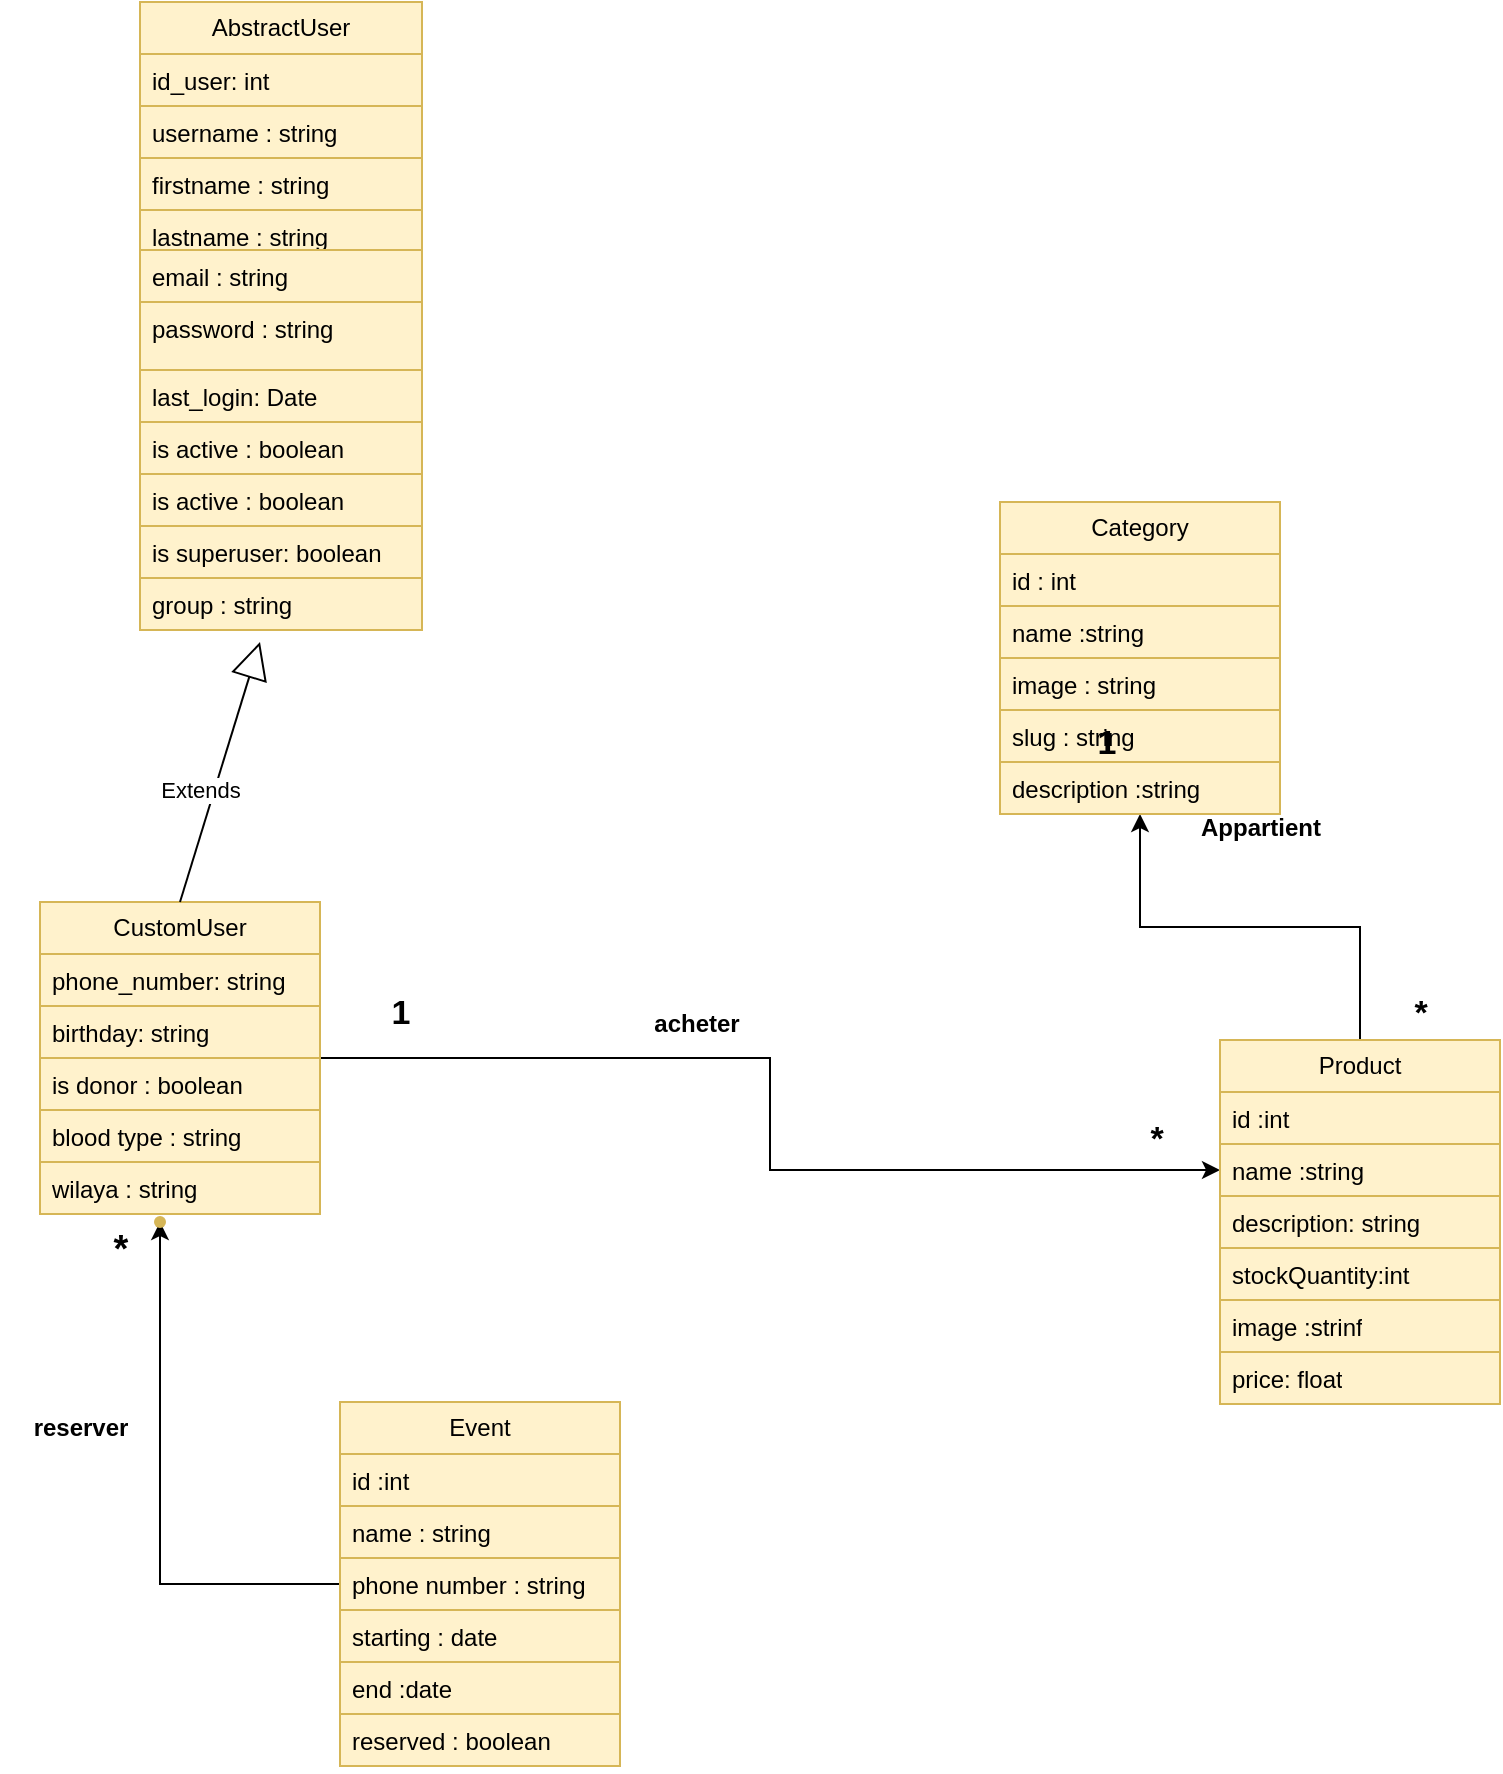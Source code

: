 <mxfile version="28.1.2">
  <diagram name="Page-1" id="s2HexeyQEunA-Kcr0DwH">
    <mxGraphModel dx="926" dy="1601" grid="1" gridSize="10" guides="1" tooltips="1" connect="1" arrows="1" fold="1" page="1" pageScale="1" pageWidth="850" pageHeight="1100" math="0" shadow="0">
      <root>
        <mxCell id="0" />
        <mxCell id="1" parent="0" />
        <mxCell id="t4ue5TNUWWvQ1wn2IJSO-17" value="AbstractUser" style="swimlane;fontStyle=0;childLayout=stackLayout;horizontal=1;startSize=26;fillColor=#fff2cc;horizontalStack=0;resizeParent=1;resizeParentMax=0;resizeLast=0;collapsible=1;marginBottom=0;whiteSpace=wrap;html=1;strokeColor=#d6b656;" parent="1" vertex="1">
          <mxGeometry x="140" y="-50" width="141" height="314" as="geometry" />
        </mxCell>
        <mxCell id="mF9mltyFeMQ6EqQ499wP-30" value="id_user: int" style="text;strokeColor=#d6b656;fillColor=#fff2cc;align=left;verticalAlign=top;spacingLeft=4;spacingRight=4;overflow=hidden;rotatable=0;points=[[0,0.5],[1,0.5]];portConstraint=eastwest;whiteSpace=wrap;html=1;" parent="t4ue5TNUWWvQ1wn2IJSO-17" vertex="1">
          <mxGeometry y="26" width="141" height="26" as="geometry" />
        </mxCell>
        <mxCell id="t4ue5TNUWWvQ1wn2IJSO-18" value="username : string" style="text;strokeColor=#d6b656;fillColor=#fff2cc;align=left;verticalAlign=top;spacingLeft=4;spacingRight=4;overflow=hidden;rotatable=0;points=[[0,0.5],[1,0.5]];portConstraint=eastwest;whiteSpace=wrap;html=1;" parent="t4ue5TNUWWvQ1wn2IJSO-17" vertex="1">
          <mxGeometry y="52" width="141" height="26" as="geometry" />
        </mxCell>
        <mxCell id="t4ue5TNUWWvQ1wn2IJSO-19" value="firstname : string" style="text;strokeColor=#d6b656;fillColor=#fff2cc;align=left;verticalAlign=top;spacingLeft=4;spacingRight=4;overflow=hidden;rotatable=0;points=[[0,0.5],[1,0.5]];portConstraint=eastwest;whiteSpace=wrap;html=1;" parent="t4ue5TNUWWvQ1wn2IJSO-17" vertex="1">
          <mxGeometry y="78" width="141" height="26" as="geometry" />
        </mxCell>
        <mxCell id="t4ue5TNUWWvQ1wn2IJSO-21" value="lastname : string" style="text;strokeColor=#d6b656;fillColor=#fff2cc;align=left;verticalAlign=top;spacingLeft=4;spacingRight=4;overflow=hidden;rotatable=0;points=[[0,0.5],[1,0.5]];portConstraint=eastwest;whiteSpace=wrap;html=1;" parent="t4ue5TNUWWvQ1wn2IJSO-17" vertex="1">
          <mxGeometry y="104" width="141" height="20" as="geometry" />
        </mxCell>
        <mxCell id="t4ue5TNUWWvQ1wn2IJSO-20" value="email : string&lt;div&gt;&lt;br&gt;&lt;/div&gt;" style="text;strokeColor=#d6b656;fillColor=#fff2cc;align=left;verticalAlign=top;spacingLeft=4;spacingRight=4;overflow=hidden;rotatable=0;points=[[0,0.5],[1,0.5]];portConstraint=eastwest;whiteSpace=wrap;html=1;" parent="t4ue5TNUWWvQ1wn2IJSO-17" vertex="1">
          <mxGeometry y="124" width="141" height="26" as="geometry" />
        </mxCell>
        <mxCell id="t4ue5TNUWWvQ1wn2IJSO-22" value="&lt;div&gt;password : string&lt;/div&gt;" style="text;strokeColor=#d6b656;fillColor=#fff2cc;align=left;verticalAlign=top;spacingLeft=4;spacingRight=4;overflow=hidden;rotatable=0;points=[[0,0.5],[1,0.5]];portConstraint=eastwest;whiteSpace=wrap;html=1;" parent="t4ue5TNUWWvQ1wn2IJSO-17" vertex="1">
          <mxGeometry y="150" width="141" height="34" as="geometry" />
        </mxCell>
        <mxCell id="t4ue5TNUWWvQ1wn2IJSO-27" value="last_login: Date" style="text;strokeColor=#d6b656;fillColor=#fff2cc;align=left;verticalAlign=top;spacingLeft=4;spacingRight=4;overflow=hidden;rotatable=0;points=[[0,0.5],[1,0.5]];portConstraint=eastwest;whiteSpace=wrap;html=1;" parent="t4ue5TNUWWvQ1wn2IJSO-17" vertex="1">
          <mxGeometry y="184" width="141" height="26" as="geometry" />
        </mxCell>
        <mxCell id="t4ue5TNUWWvQ1wn2IJSO-25" value="is active : boolean" style="text;strokeColor=#d6b656;fillColor=#fff2cc;align=left;verticalAlign=top;spacingLeft=4;spacingRight=4;overflow=hidden;rotatable=0;points=[[0,0.5],[1,0.5]];portConstraint=eastwest;whiteSpace=wrap;html=1;" parent="t4ue5TNUWWvQ1wn2IJSO-17" vertex="1">
          <mxGeometry y="210" width="141" height="26" as="geometry" />
        </mxCell>
        <mxCell id="t4ue5TNUWWvQ1wn2IJSO-26" value="is active : boolean" style="text;strokeColor=#d6b656;fillColor=#fff2cc;align=left;verticalAlign=top;spacingLeft=4;spacingRight=4;overflow=hidden;rotatable=0;points=[[0,0.5],[1,0.5]];portConstraint=eastwest;whiteSpace=wrap;html=1;" parent="t4ue5TNUWWvQ1wn2IJSO-17" vertex="1">
          <mxGeometry y="236" width="141" height="26" as="geometry" />
        </mxCell>
        <mxCell id="t4ue5TNUWWvQ1wn2IJSO-24" value="is superuser: boolean" style="text;strokeColor=#d6b656;fillColor=#fff2cc;align=left;verticalAlign=top;spacingLeft=4;spacingRight=4;overflow=hidden;rotatable=0;points=[[0,0.5],[1,0.5]];portConstraint=eastwest;whiteSpace=wrap;html=1;" parent="t4ue5TNUWWvQ1wn2IJSO-17" vertex="1">
          <mxGeometry y="262" width="141" height="26" as="geometry" />
        </mxCell>
        <mxCell id="t4ue5TNUWWvQ1wn2IJSO-23" value="&lt;div&gt;group : string&lt;/div&gt;" style="text;strokeColor=#d6b656;fillColor=#fff2cc;align=left;verticalAlign=top;spacingLeft=4;spacingRight=4;overflow=hidden;rotatable=0;points=[[0,0.5],[1,0.5]];portConstraint=eastwest;whiteSpace=wrap;html=1;" parent="t4ue5TNUWWvQ1wn2IJSO-17" vertex="1">
          <mxGeometry y="288" width="141" height="26" as="geometry" />
        </mxCell>
        <mxCell id="mF9mltyFeMQ6EqQ499wP-44" style="edgeStyle=orthogonalEdgeStyle;rounded=0;orthogonalLoop=1;jettySize=auto;html=1;entryX=0;entryY=0.5;entryDx=0;entryDy=0;" parent="1" source="t4ue5TNUWWvQ1wn2IJSO-28" target="mF9mltyFeMQ6EqQ499wP-27" edge="1">
          <mxGeometry relative="1" as="geometry" />
        </mxCell>
        <mxCell id="t4ue5TNUWWvQ1wn2IJSO-28" value="CustomUser" style="swimlane;fontStyle=0;childLayout=stackLayout;horizontal=1;startSize=26;fillColor=#fff2cc;horizontalStack=0;resizeParent=1;resizeParentMax=0;resizeLast=0;collapsible=1;marginBottom=0;whiteSpace=wrap;html=1;strokeColor=#d6b656;" parent="1" vertex="1">
          <mxGeometry x="90" y="400" width="140" height="156" as="geometry" />
        </mxCell>
        <mxCell id="t4ue5TNUWWvQ1wn2IJSO-29" value="phone_number: string" style="text;strokeColor=#d6b656;fillColor=#fff2cc;align=left;verticalAlign=top;spacingLeft=4;spacingRight=4;overflow=hidden;rotatable=0;points=[[0,0.5],[1,0.5]];portConstraint=eastwest;whiteSpace=wrap;html=1;" parent="t4ue5TNUWWvQ1wn2IJSO-28" vertex="1">
          <mxGeometry y="26" width="140" height="26" as="geometry" />
        </mxCell>
        <mxCell id="t4ue5TNUWWvQ1wn2IJSO-30" value="birthday: string" style="text;strokeColor=#d6b656;fillColor=#fff2cc;align=left;verticalAlign=top;spacingLeft=4;spacingRight=4;overflow=hidden;rotatable=0;points=[[0,0.5],[1,0.5]];portConstraint=eastwest;whiteSpace=wrap;html=1;" parent="t4ue5TNUWWvQ1wn2IJSO-28" vertex="1">
          <mxGeometry y="52" width="140" height="26" as="geometry" />
        </mxCell>
        <mxCell id="t4ue5TNUWWvQ1wn2IJSO-34" value="is donor : boolean" style="text;strokeColor=#d6b656;fillColor=#fff2cc;align=left;verticalAlign=top;spacingLeft=4;spacingRight=4;overflow=hidden;rotatable=0;points=[[0,0.5],[1,0.5]];portConstraint=eastwest;whiteSpace=wrap;html=1;" parent="t4ue5TNUWWvQ1wn2IJSO-28" vertex="1">
          <mxGeometry y="78" width="140" height="26" as="geometry" />
        </mxCell>
        <mxCell id="t4ue5TNUWWvQ1wn2IJSO-33" value="blood type : string" style="text;strokeColor=#d6b656;fillColor=#fff2cc;align=left;verticalAlign=top;spacingLeft=4;spacingRight=4;overflow=hidden;rotatable=0;points=[[0,0.5],[1,0.5]];portConstraint=eastwest;whiteSpace=wrap;html=1;" parent="t4ue5TNUWWvQ1wn2IJSO-28" vertex="1">
          <mxGeometry y="104" width="140" height="26" as="geometry" />
        </mxCell>
        <mxCell id="t4ue5TNUWWvQ1wn2IJSO-31" value="wilaya : string" style="text;strokeColor=#d6b656;fillColor=#fff2cc;align=left;verticalAlign=top;spacingLeft=4;spacingRight=4;overflow=hidden;rotatable=0;points=[[0,0.5],[1,0.5]];portConstraint=eastwest;whiteSpace=wrap;html=1;" parent="t4ue5TNUWWvQ1wn2IJSO-28" vertex="1">
          <mxGeometry y="130" width="140" height="26" as="geometry" />
        </mxCell>
        <mxCell id="t4ue5TNUWWvQ1wn2IJSO-35" value="Extends" style="endArrow=block;endSize=16;endFill=0;html=1;rounded=0;exitX=0.5;exitY=0;exitDx=0;exitDy=0;" parent="1" source="t4ue5TNUWWvQ1wn2IJSO-28" edge="1">
          <mxGeometry x="-0.166" y="7" width="160" relative="1" as="geometry">
            <mxPoint x="250" y="408" as="sourcePoint" />
            <mxPoint x="200" y="270" as="targetPoint" />
            <Array as="points" />
            <mxPoint as="offset" />
          </mxGeometry>
        </mxCell>
        <mxCell id="mF9mltyFeMQ6EqQ499wP-16" value="" style="edgeStyle=orthogonalEdgeStyle;rounded=0;orthogonalLoop=1;jettySize=auto;html=1;" parent="1" source="mF9mltyFeMQ6EqQ499wP-1" target="mF9mltyFeMQ6EqQ499wP-15" edge="1">
          <mxGeometry relative="1" as="geometry" />
        </mxCell>
        <mxCell id="mF9mltyFeMQ6EqQ499wP-1" value="Event" style="swimlane;fontStyle=0;childLayout=stackLayout;horizontal=1;startSize=26;fillColor=#fff2cc;horizontalStack=0;resizeParent=1;resizeParentMax=0;resizeLast=0;collapsible=1;marginBottom=0;whiteSpace=wrap;html=1;strokeColor=#d6b656;" parent="1" vertex="1">
          <mxGeometry x="240" y="650" width="140" height="182" as="geometry" />
        </mxCell>
        <mxCell id="mF9mltyFeMQ6EqQ499wP-2" value="id :int&lt;div&gt;&lt;br&gt;&lt;/div&gt;" style="text;strokeColor=#d6b656;fillColor=#fff2cc;align=left;verticalAlign=top;spacingLeft=4;spacingRight=4;overflow=hidden;rotatable=0;points=[[0,0.5],[1,0.5]];portConstraint=eastwest;whiteSpace=wrap;html=1;" parent="mF9mltyFeMQ6EqQ499wP-1" vertex="1">
          <mxGeometry y="26" width="140" height="26" as="geometry" />
        </mxCell>
        <mxCell id="mF9mltyFeMQ6EqQ499wP-29" value="name : string" style="text;strokeColor=#d6b656;fillColor=#fff2cc;align=left;verticalAlign=top;spacingLeft=4;spacingRight=4;overflow=hidden;rotatable=0;points=[[0,0.5],[1,0.5]];portConstraint=eastwest;whiteSpace=wrap;html=1;" parent="mF9mltyFeMQ6EqQ499wP-1" vertex="1">
          <mxGeometry y="52" width="140" height="26" as="geometry" />
        </mxCell>
        <mxCell id="mF9mltyFeMQ6EqQ499wP-5" value="phone number : string" style="text;strokeColor=#d6b656;fillColor=#fff2cc;align=left;verticalAlign=top;spacingLeft=4;spacingRight=4;overflow=hidden;rotatable=0;points=[[0,0.5],[1,0.5]];portConstraint=eastwest;whiteSpace=wrap;html=1;" parent="mF9mltyFeMQ6EqQ499wP-1" vertex="1">
          <mxGeometry y="78" width="140" height="26" as="geometry" />
        </mxCell>
        <mxCell id="mF9mltyFeMQ6EqQ499wP-4" value="starting : date" style="text;strokeColor=#d6b656;fillColor=#fff2cc;align=left;verticalAlign=top;spacingLeft=4;spacingRight=4;overflow=hidden;rotatable=0;points=[[0,0.5],[1,0.5]];portConstraint=eastwest;whiteSpace=wrap;html=1;" parent="mF9mltyFeMQ6EqQ499wP-1" vertex="1">
          <mxGeometry y="104" width="140" height="26" as="geometry" />
        </mxCell>
        <mxCell id="mF9mltyFeMQ6EqQ499wP-3" value="end :date" style="text;strokeColor=#d6b656;fillColor=#fff2cc;align=left;verticalAlign=top;spacingLeft=4;spacingRight=4;overflow=hidden;rotatable=0;points=[[0,0.5],[1,0.5]];portConstraint=eastwest;whiteSpace=wrap;html=1;" parent="mF9mltyFeMQ6EqQ499wP-1" vertex="1">
          <mxGeometry y="130" width="140" height="26" as="geometry" />
        </mxCell>
        <mxCell id="mF9mltyFeMQ6EqQ499wP-6" value="reserved : boolean" style="text;strokeColor=#d6b656;fillColor=#fff2cc;align=left;verticalAlign=top;spacingLeft=4;spacingRight=4;overflow=hidden;rotatable=0;points=[[0,0.5],[1,0.5]];portConstraint=eastwest;whiteSpace=wrap;html=1;" parent="mF9mltyFeMQ6EqQ499wP-1" vertex="1">
          <mxGeometry y="156" width="140" height="26" as="geometry" />
        </mxCell>
        <mxCell id="mF9mltyFeMQ6EqQ499wP-15" value="" style="shape=waypoint;sketch=0;size=6;pointerEvents=1;points=[];fillColor=#fff2cc;resizable=0;rotatable=0;perimeter=centerPerimeter;snapToPoint=1;strokeColor=#d6b656;fontStyle=0;startSize=26;horizontal=1;" parent="1" vertex="1">
          <mxGeometry x="140" y="550" width="20" height="20" as="geometry" />
        </mxCell>
        <mxCell id="mF9mltyFeMQ6EqQ499wP-17" value="reserver" style="text;align=center;fontStyle=1;verticalAlign=middle;spacingLeft=3;spacingRight=3;strokeColor=none;rotatable=0;points=[[0,0.5],[1,0.5]];portConstraint=eastwest;html=1;" parent="1" vertex="1">
          <mxGeometry x="70" y="650" width="80" height="26" as="geometry" />
        </mxCell>
        <mxCell id="mF9mltyFeMQ6EqQ499wP-23" value="&lt;font style=&quot;font-size: 19px;&quot;&gt;*&lt;/font&gt;" style="text;align=center;fontStyle=1;verticalAlign=middle;spacingLeft=3;spacingRight=3;strokeColor=none;rotatable=0;points=[[0,0.5],[1,0.5]];portConstraint=eastwest;html=1;" parent="1" vertex="1">
          <mxGeometry x="120" y="561" width="20" height="26" as="geometry" />
        </mxCell>
        <mxCell id="mF9mltyFeMQ6EqQ499wP-38" style="edgeStyle=orthogonalEdgeStyle;rounded=0;orthogonalLoop=1;jettySize=auto;html=1;entryX=0.5;entryY=1;entryDx=0;entryDy=0;" parent="1" source="mF9mltyFeMQ6EqQ499wP-25" target="mF9mltyFeMQ6EqQ499wP-34" edge="1">
          <mxGeometry relative="1" as="geometry" />
        </mxCell>
        <mxCell id="mF9mltyFeMQ6EqQ499wP-25" value="Product" style="swimlane;fontStyle=0;childLayout=stackLayout;horizontal=1;startSize=26;fillColor=#fff2cc;horizontalStack=0;resizeParent=1;resizeParentMax=0;resizeLast=0;collapsible=1;marginBottom=0;whiteSpace=wrap;html=1;strokeColor=#d6b656;" parent="1" vertex="1">
          <mxGeometry x="680" y="469" width="140" height="182" as="geometry" />
        </mxCell>
        <mxCell id="mF9mltyFeMQ6EqQ499wP-26" value="id :int" style="text;strokeColor=#d6b656;fillColor=#fff2cc;align=left;verticalAlign=top;spacingLeft=4;spacingRight=4;overflow=hidden;rotatable=0;points=[[0,0.5],[1,0.5]];portConstraint=eastwest;whiteSpace=wrap;html=1;" parent="mF9mltyFeMQ6EqQ499wP-25" vertex="1">
          <mxGeometry y="26" width="140" height="26" as="geometry" />
        </mxCell>
        <mxCell id="mF9mltyFeMQ6EqQ499wP-27" value="name :string" style="text;strokeColor=#d6b656;fillColor=#fff2cc;align=left;verticalAlign=top;spacingLeft=4;spacingRight=4;overflow=hidden;rotatable=0;points=[[0,0.5],[1,0.5]];portConstraint=eastwest;whiteSpace=wrap;html=1;" parent="mF9mltyFeMQ6EqQ499wP-25" vertex="1">
          <mxGeometry y="52" width="140" height="26" as="geometry" />
        </mxCell>
        <mxCell id="mF9mltyFeMQ6EqQ499wP-31" value="description: string" style="text;strokeColor=#d6b656;fillColor=#fff2cc;align=left;verticalAlign=top;spacingLeft=4;spacingRight=4;overflow=hidden;rotatable=0;points=[[0,0.5],[1,0.5]];portConstraint=eastwest;whiteSpace=wrap;html=1;" parent="mF9mltyFeMQ6EqQ499wP-25" vertex="1">
          <mxGeometry y="78" width="140" height="26" as="geometry" />
        </mxCell>
        <mxCell id="mF9mltyFeMQ6EqQ499wP-32" value="stockQuantity:int" style="text;strokeColor=#d6b656;fillColor=#fff2cc;align=left;verticalAlign=top;spacingLeft=4;spacingRight=4;overflow=hidden;rotatable=0;points=[[0,0.5],[1,0.5]];portConstraint=eastwest;whiteSpace=wrap;html=1;" parent="mF9mltyFeMQ6EqQ499wP-25" vertex="1">
          <mxGeometry y="104" width="140" height="26" as="geometry" />
        </mxCell>
        <mxCell id="mF9mltyFeMQ6EqQ499wP-33" value="image :strinf" style="text;strokeColor=#d6b656;fillColor=#fff2cc;align=left;verticalAlign=top;spacingLeft=4;spacingRight=4;overflow=hidden;rotatable=0;points=[[0,0.5],[1,0.5]];portConstraint=eastwest;whiteSpace=wrap;html=1;" parent="mF9mltyFeMQ6EqQ499wP-25" vertex="1">
          <mxGeometry y="130" width="140" height="26" as="geometry" />
        </mxCell>
        <mxCell id="mF9mltyFeMQ6EqQ499wP-28" value="price: float" style="text;strokeColor=#d6b656;fillColor=#fff2cc;align=left;verticalAlign=top;spacingLeft=4;spacingRight=4;overflow=hidden;rotatable=0;points=[[0,0.5],[1,0.5]];portConstraint=eastwest;whiteSpace=wrap;html=1;" parent="mF9mltyFeMQ6EqQ499wP-25" vertex="1">
          <mxGeometry y="156" width="140" height="26" as="geometry" />
        </mxCell>
        <mxCell id="mF9mltyFeMQ6EqQ499wP-34" value="Category" style="swimlane;fontStyle=0;childLayout=stackLayout;horizontal=1;startSize=26;fillColor=#fff2cc;horizontalStack=0;resizeParent=1;resizeParentMax=0;resizeLast=0;collapsible=1;marginBottom=0;whiteSpace=wrap;html=1;strokeColor=#d6b656;" parent="1" vertex="1">
          <mxGeometry x="570" y="200" width="140" height="156" as="geometry" />
        </mxCell>
        <mxCell id="mF9mltyFeMQ6EqQ499wP-35" value="id : int" style="text;strokeColor=#d6b656;fillColor=#fff2cc;align=left;verticalAlign=top;spacingLeft=4;spacingRight=4;overflow=hidden;rotatable=0;points=[[0,0.5],[1,0.5]];portConstraint=eastwest;whiteSpace=wrap;html=1;" parent="mF9mltyFeMQ6EqQ499wP-34" vertex="1">
          <mxGeometry y="26" width="140" height="26" as="geometry" />
        </mxCell>
        <mxCell id="YBohmv9X_SZ7JK_uAC-r-1" value="name :string" style="text;strokeColor=#d6b656;fillColor=#fff2cc;align=left;verticalAlign=top;spacingLeft=4;spacingRight=4;overflow=hidden;rotatable=0;points=[[0,0.5],[1,0.5]];portConstraint=eastwest;whiteSpace=wrap;html=1;" vertex="1" parent="mF9mltyFeMQ6EqQ499wP-34">
          <mxGeometry y="52" width="140" height="26" as="geometry" />
        </mxCell>
        <mxCell id="YBohmv9X_SZ7JK_uAC-r-2" value="image : string" style="text;strokeColor=#d6b656;fillColor=#fff2cc;align=left;verticalAlign=top;spacingLeft=4;spacingRight=4;overflow=hidden;rotatable=0;points=[[0,0.5],[1,0.5]];portConstraint=eastwest;whiteSpace=wrap;html=1;" vertex="1" parent="mF9mltyFeMQ6EqQ499wP-34">
          <mxGeometry y="78" width="140" height="26" as="geometry" />
        </mxCell>
        <mxCell id="mF9mltyFeMQ6EqQ499wP-36" value="slug : string" style="text;strokeColor=#d6b656;fillColor=#fff2cc;align=left;verticalAlign=top;spacingLeft=4;spacingRight=4;overflow=hidden;rotatable=0;points=[[0,0.5],[1,0.5]];portConstraint=eastwest;whiteSpace=wrap;html=1;" parent="mF9mltyFeMQ6EqQ499wP-34" vertex="1">
          <mxGeometry y="104" width="140" height="26" as="geometry" />
        </mxCell>
        <mxCell id="mF9mltyFeMQ6EqQ499wP-37" value="description :string" style="text;strokeColor=#d6b656;fillColor=#fff2cc;align=left;verticalAlign=top;spacingLeft=4;spacingRight=4;overflow=hidden;rotatable=0;points=[[0,0.5],[1,0.5]];portConstraint=eastwest;whiteSpace=wrap;html=1;" parent="mF9mltyFeMQ6EqQ499wP-34" vertex="1">
          <mxGeometry y="130" width="140" height="26" as="geometry" />
        </mxCell>
        <mxCell id="mF9mltyFeMQ6EqQ499wP-39" value="Appartient" style="text;align=center;fontStyle=1;verticalAlign=middle;spacingLeft=3;spacingRight=3;strokeColor=none;rotatable=0;points=[[0,0.5],[1,0.5]];portConstraint=eastwest;html=1;" parent="1" vertex="1">
          <mxGeometry x="660" y="350" width="80" height="26" as="geometry" />
        </mxCell>
        <mxCell id="mF9mltyFeMQ6EqQ499wP-40" value="&lt;span style=&quot;font-size: 17px;&quot;&gt;1&lt;/span&gt;" style="text;align=center;fontStyle=1;verticalAlign=middle;spacingLeft=3;spacingRight=3;strokeColor=none;rotatable=0;points=[[0,0.5],[1,0.5]];portConstraint=eastwest;html=1;" parent="1" vertex="1">
          <mxGeometry x="583" y="308" width="80" height="26" as="geometry" />
        </mxCell>
        <mxCell id="mF9mltyFeMQ6EqQ499wP-41" value="&lt;font style=&quot;font-size: 17px;&quot;&gt;*&lt;/font&gt;" style="text;align=center;fontStyle=1;verticalAlign=middle;spacingLeft=3;spacingRight=3;strokeColor=none;rotatable=0;points=[[0,0.5],[1,0.5]];portConstraint=eastwest;html=1;" parent="1" vertex="1">
          <mxGeometry x="740" y="443" width="80" height="26" as="geometry" />
        </mxCell>
        <mxCell id="mF9mltyFeMQ6EqQ499wP-45" value="acheter" style="text;align=center;fontStyle=1;verticalAlign=middle;spacingLeft=3;spacingRight=3;strokeColor=none;rotatable=0;points=[[0,0.5],[1,0.5]];portConstraint=eastwest;html=1;" parent="1" vertex="1">
          <mxGeometry x="378" y="448" width="80" height="26" as="geometry" />
        </mxCell>
        <mxCell id="mF9mltyFeMQ6EqQ499wP-46" value="&lt;font style=&quot;font-size: 17px;&quot;&gt;*&lt;/font&gt;" style="text;align=center;fontStyle=1;verticalAlign=middle;spacingLeft=3;spacingRight=3;strokeColor=none;rotatable=0;points=[[0,0.5],[1,0.5]];portConstraint=eastwest;html=1;" parent="1" vertex="1">
          <mxGeometry x="608" y="506" width="80" height="26" as="geometry" />
        </mxCell>
        <mxCell id="mF9mltyFeMQ6EqQ499wP-48" value="&lt;span style=&quot;font-size: 17px;&quot;&gt;1&lt;/span&gt;" style="text;align=center;fontStyle=1;verticalAlign=middle;spacingLeft=3;spacingRight=3;strokeColor=none;rotatable=0;points=[[0,0.5],[1,0.5]];portConstraint=eastwest;html=1;" parent="1" vertex="1">
          <mxGeometry x="230" y="443" width="80" height="26" as="geometry" />
        </mxCell>
      </root>
    </mxGraphModel>
  </diagram>
</mxfile>
